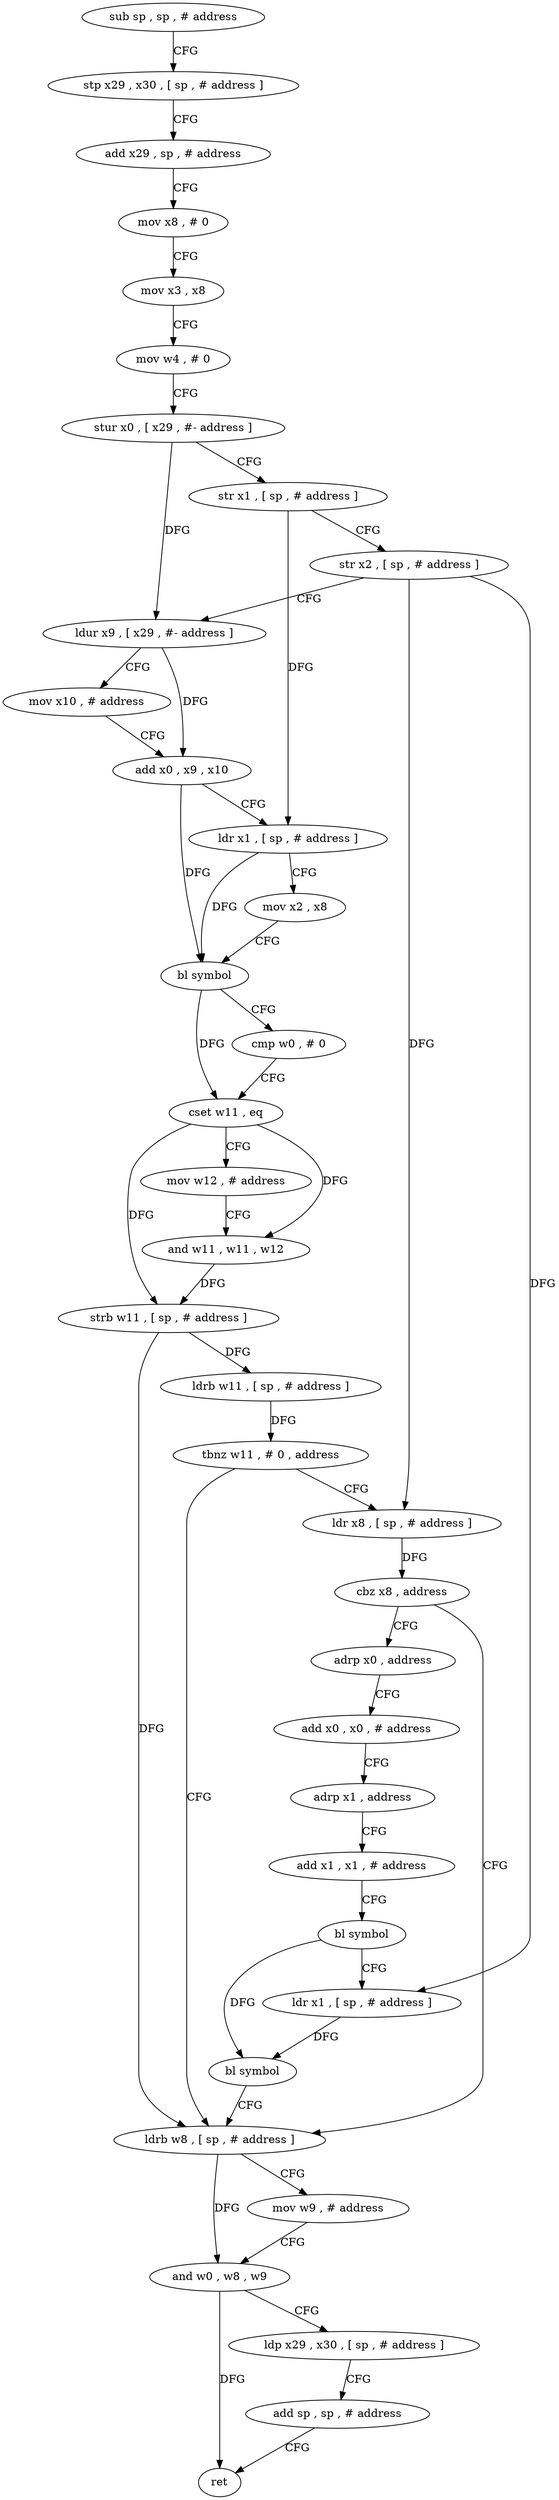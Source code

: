 digraph "func" {
"176004" [label = "sub sp , sp , # address" ]
"176008" [label = "stp x29 , x30 , [ sp , # address ]" ]
"176012" [label = "add x29 , sp , # address" ]
"176016" [label = "mov x8 , # 0" ]
"176020" [label = "mov x3 , x8" ]
"176024" [label = "mov w4 , # 0" ]
"176028" [label = "stur x0 , [ x29 , #- address ]" ]
"176032" [label = "str x1 , [ sp , # address ]" ]
"176036" [label = "str x2 , [ sp , # address ]" ]
"176040" [label = "ldur x9 , [ x29 , #- address ]" ]
"176044" [label = "mov x10 , # address" ]
"176048" [label = "add x0 , x9 , x10" ]
"176052" [label = "ldr x1 , [ sp , # address ]" ]
"176056" [label = "mov x2 , x8" ]
"176060" [label = "bl symbol" ]
"176064" [label = "cmp w0 , # 0" ]
"176068" [label = "cset w11 , eq" ]
"176072" [label = "mov w12 , # address" ]
"176076" [label = "and w11 , w11 , w12" ]
"176080" [label = "strb w11 , [ sp , # address ]" ]
"176084" [label = "ldrb w11 , [ sp , # address ]" ]
"176088" [label = "tbnz w11 , # 0 , address" ]
"176128" [label = "ldrb w8 , [ sp , # address ]" ]
"176092" [label = "ldr x8 , [ sp , # address ]" ]
"176132" [label = "mov w9 , # address" ]
"176136" [label = "and w0 , w8 , w9" ]
"176140" [label = "ldp x29 , x30 , [ sp , # address ]" ]
"176144" [label = "add sp , sp , # address" ]
"176148" [label = "ret" ]
"176096" [label = "cbz x8 , address" ]
"176100" [label = "adrp x0 , address" ]
"176104" [label = "add x0 , x0 , # address" ]
"176108" [label = "adrp x1 , address" ]
"176112" [label = "add x1 , x1 , # address" ]
"176116" [label = "bl symbol" ]
"176120" [label = "ldr x1 , [ sp , # address ]" ]
"176124" [label = "bl symbol" ]
"176004" -> "176008" [ label = "CFG" ]
"176008" -> "176012" [ label = "CFG" ]
"176012" -> "176016" [ label = "CFG" ]
"176016" -> "176020" [ label = "CFG" ]
"176020" -> "176024" [ label = "CFG" ]
"176024" -> "176028" [ label = "CFG" ]
"176028" -> "176032" [ label = "CFG" ]
"176028" -> "176040" [ label = "DFG" ]
"176032" -> "176036" [ label = "CFG" ]
"176032" -> "176052" [ label = "DFG" ]
"176036" -> "176040" [ label = "CFG" ]
"176036" -> "176092" [ label = "DFG" ]
"176036" -> "176120" [ label = "DFG" ]
"176040" -> "176044" [ label = "CFG" ]
"176040" -> "176048" [ label = "DFG" ]
"176044" -> "176048" [ label = "CFG" ]
"176048" -> "176052" [ label = "CFG" ]
"176048" -> "176060" [ label = "DFG" ]
"176052" -> "176056" [ label = "CFG" ]
"176052" -> "176060" [ label = "DFG" ]
"176056" -> "176060" [ label = "CFG" ]
"176060" -> "176064" [ label = "CFG" ]
"176060" -> "176068" [ label = "DFG" ]
"176064" -> "176068" [ label = "CFG" ]
"176068" -> "176072" [ label = "CFG" ]
"176068" -> "176076" [ label = "DFG" ]
"176068" -> "176080" [ label = "DFG" ]
"176072" -> "176076" [ label = "CFG" ]
"176076" -> "176080" [ label = "DFG" ]
"176080" -> "176084" [ label = "DFG" ]
"176080" -> "176128" [ label = "DFG" ]
"176084" -> "176088" [ label = "DFG" ]
"176088" -> "176128" [ label = "CFG" ]
"176088" -> "176092" [ label = "CFG" ]
"176128" -> "176132" [ label = "CFG" ]
"176128" -> "176136" [ label = "DFG" ]
"176092" -> "176096" [ label = "DFG" ]
"176132" -> "176136" [ label = "CFG" ]
"176136" -> "176140" [ label = "CFG" ]
"176136" -> "176148" [ label = "DFG" ]
"176140" -> "176144" [ label = "CFG" ]
"176144" -> "176148" [ label = "CFG" ]
"176096" -> "176128" [ label = "CFG" ]
"176096" -> "176100" [ label = "CFG" ]
"176100" -> "176104" [ label = "CFG" ]
"176104" -> "176108" [ label = "CFG" ]
"176108" -> "176112" [ label = "CFG" ]
"176112" -> "176116" [ label = "CFG" ]
"176116" -> "176120" [ label = "CFG" ]
"176116" -> "176124" [ label = "DFG" ]
"176120" -> "176124" [ label = "DFG" ]
"176124" -> "176128" [ label = "CFG" ]
}
